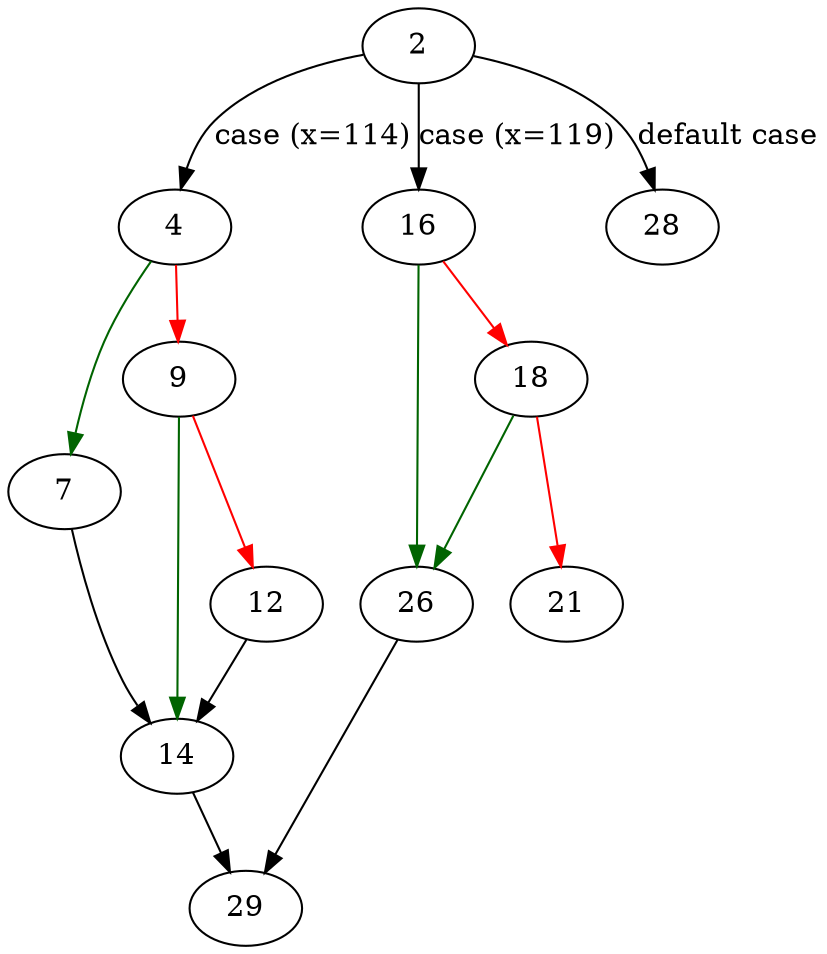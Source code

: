 strict digraph "stream_open" {
	// Node definitions.
	2 [entry=true];
	4;
	16;
	28;
	7;
	9;
	14;
	12;
	29;
	26;
	18;
	21;

	// Edge definitions.
	2 -> 4 [
		cond="case (x=114)"
		label="case (x=114)"
	];
	2 -> 16 [
		cond="case (x=119)"
		label="case (x=119)"
	];
	2 -> 28 [
		cond="default case"
		label="default case"
	];
	4 -> 7 [
		color=darkgreen
		cond=true
	];
	4 -> 9 [
		color=red
		cond=false
	];
	16 -> 26 [
		color=darkgreen
		cond=true
	];
	16 -> 18 [
		color=red
		cond=false
	];
	7 -> 14;
	9 -> 14 [
		color=darkgreen
		cond=true
	];
	9 -> 12 [
		color=red
		cond=false
	];
	14 -> 29;
	12 -> 14;
	26 -> 29;
	18 -> 26 [
		color=darkgreen
		cond=true
	];
	18 -> 21 [
		color=red
		cond=false
	];
}